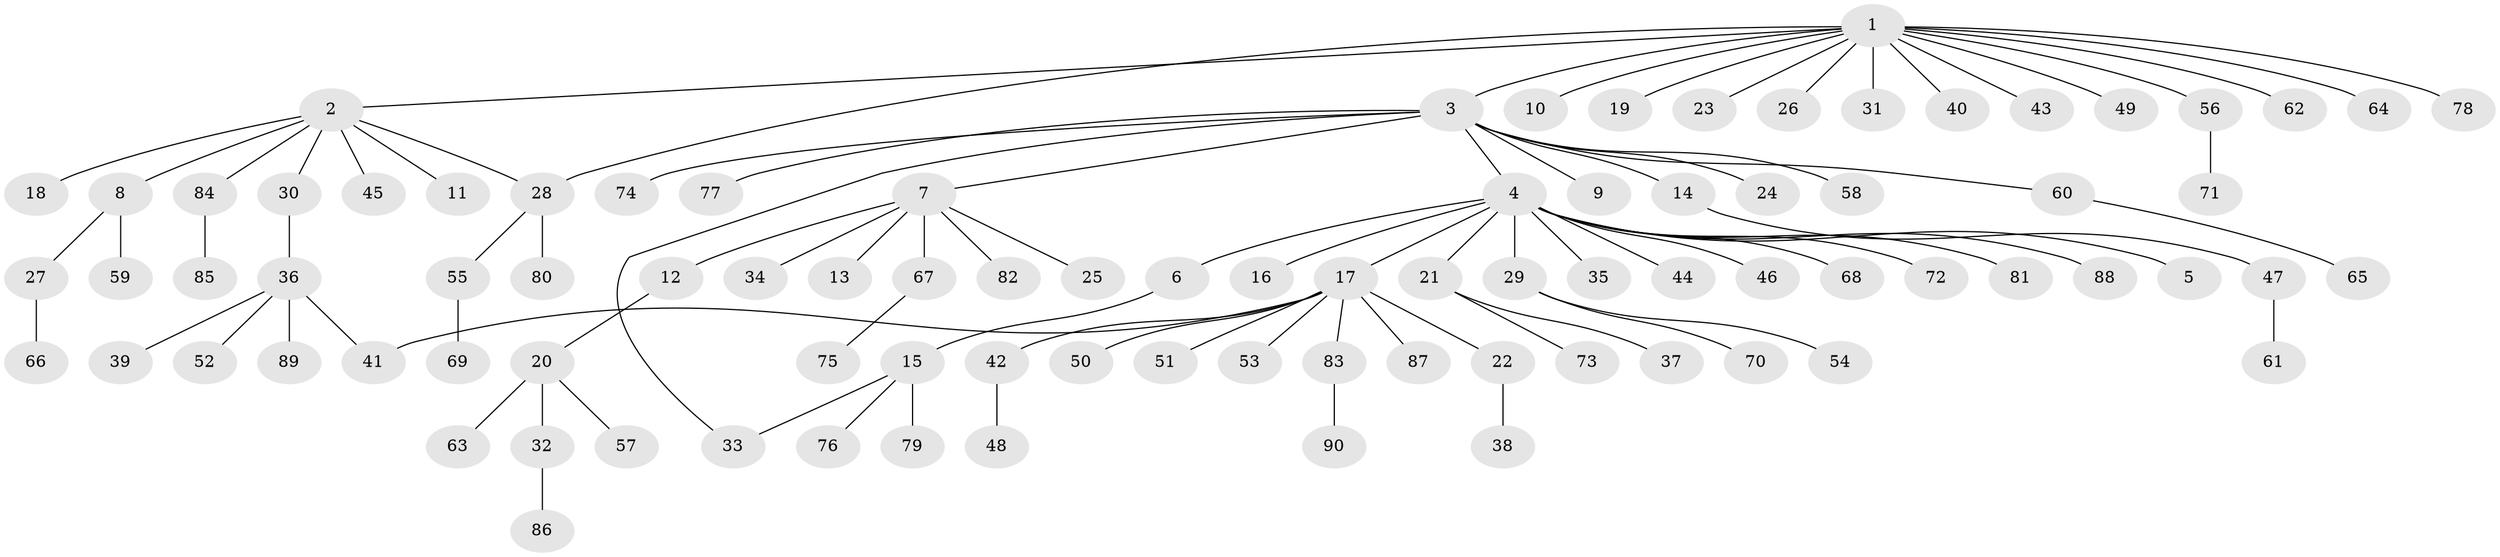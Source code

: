 // coarse degree distribution, {14: 0.0136986301369863, 9: 0.0273972602739726, 10: 0.0136986301369863, 15: 0.0136986301369863, 1: 0.7397260273972602, 2: 0.1232876712328767, 6: 0.0136986301369863, 3: 0.0273972602739726, 4: 0.0136986301369863, 5: 0.0136986301369863}
// Generated by graph-tools (version 1.1) at 2025/51/02/27/25 19:51:59]
// undirected, 90 vertices, 92 edges
graph export_dot {
graph [start="1"]
  node [color=gray90,style=filled];
  1;
  2;
  3;
  4;
  5;
  6;
  7;
  8;
  9;
  10;
  11;
  12;
  13;
  14;
  15;
  16;
  17;
  18;
  19;
  20;
  21;
  22;
  23;
  24;
  25;
  26;
  27;
  28;
  29;
  30;
  31;
  32;
  33;
  34;
  35;
  36;
  37;
  38;
  39;
  40;
  41;
  42;
  43;
  44;
  45;
  46;
  47;
  48;
  49;
  50;
  51;
  52;
  53;
  54;
  55;
  56;
  57;
  58;
  59;
  60;
  61;
  62;
  63;
  64;
  65;
  66;
  67;
  68;
  69;
  70;
  71;
  72;
  73;
  74;
  75;
  76;
  77;
  78;
  79;
  80;
  81;
  82;
  83;
  84;
  85;
  86;
  87;
  88;
  89;
  90;
  1 -- 2;
  1 -- 3;
  1 -- 10;
  1 -- 19;
  1 -- 23;
  1 -- 26;
  1 -- 28;
  1 -- 31;
  1 -- 40;
  1 -- 43;
  1 -- 49;
  1 -- 56;
  1 -- 62;
  1 -- 64;
  1 -- 78;
  2 -- 8;
  2 -- 11;
  2 -- 18;
  2 -- 28;
  2 -- 30;
  2 -- 45;
  2 -- 84;
  3 -- 4;
  3 -- 7;
  3 -- 9;
  3 -- 14;
  3 -- 24;
  3 -- 33;
  3 -- 58;
  3 -- 60;
  3 -- 74;
  3 -- 77;
  4 -- 5;
  4 -- 6;
  4 -- 16;
  4 -- 17;
  4 -- 21;
  4 -- 29;
  4 -- 35;
  4 -- 44;
  4 -- 46;
  4 -- 68;
  4 -- 72;
  4 -- 81;
  4 -- 88;
  6 -- 15;
  7 -- 12;
  7 -- 13;
  7 -- 25;
  7 -- 34;
  7 -- 67;
  7 -- 82;
  8 -- 27;
  8 -- 59;
  12 -- 20;
  14 -- 47;
  15 -- 33;
  15 -- 76;
  15 -- 79;
  17 -- 22;
  17 -- 41;
  17 -- 42;
  17 -- 50;
  17 -- 51;
  17 -- 53;
  17 -- 83;
  17 -- 87;
  20 -- 32;
  20 -- 57;
  20 -- 63;
  21 -- 37;
  21 -- 73;
  22 -- 38;
  27 -- 66;
  28 -- 55;
  28 -- 80;
  29 -- 54;
  29 -- 70;
  30 -- 36;
  32 -- 86;
  36 -- 39;
  36 -- 41;
  36 -- 52;
  36 -- 89;
  42 -- 48;
  47 -- 61;
  55 -- 69;
  56 -- 71;
  60 -- 65;
  67 -- 75;
  83 -- 90;
  84 -- 85;
}
